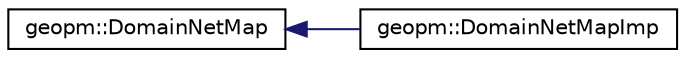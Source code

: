 digraph "Graphical Class Hierarchy"
{
 // LATEX_PDF_SIZE
  edge [fontname="Helvetica",fontsize="10",labelfontname="Helvetica",labelfontsize="10"];
  node [fontname="Helvetica",fontsize="10",shape=record];
  rankdir="LR";
  Node0 [label="geopm::DomainNetMap",height=0.2,width=0.4,color="black", fillcolor="white", style="filled",URL="$classgeopm_1_1_domain_net_map.html",tooltip="Class to load neural net from file, sample signals specified in that file, feed those signals into th..."];
  Node0 -> Node1 [dir="back",color="midnightblue",fontsize="10",style="solid",fontname="Helvetica"];
  Node1 [label="geopm::DomainNetMapImp",height=0.2,width=0.4,color="black", fillcolor="white", style="filled",URL="$classgeopm_1_1_domain_net_map_imp.html",tooltip=" "];
}
